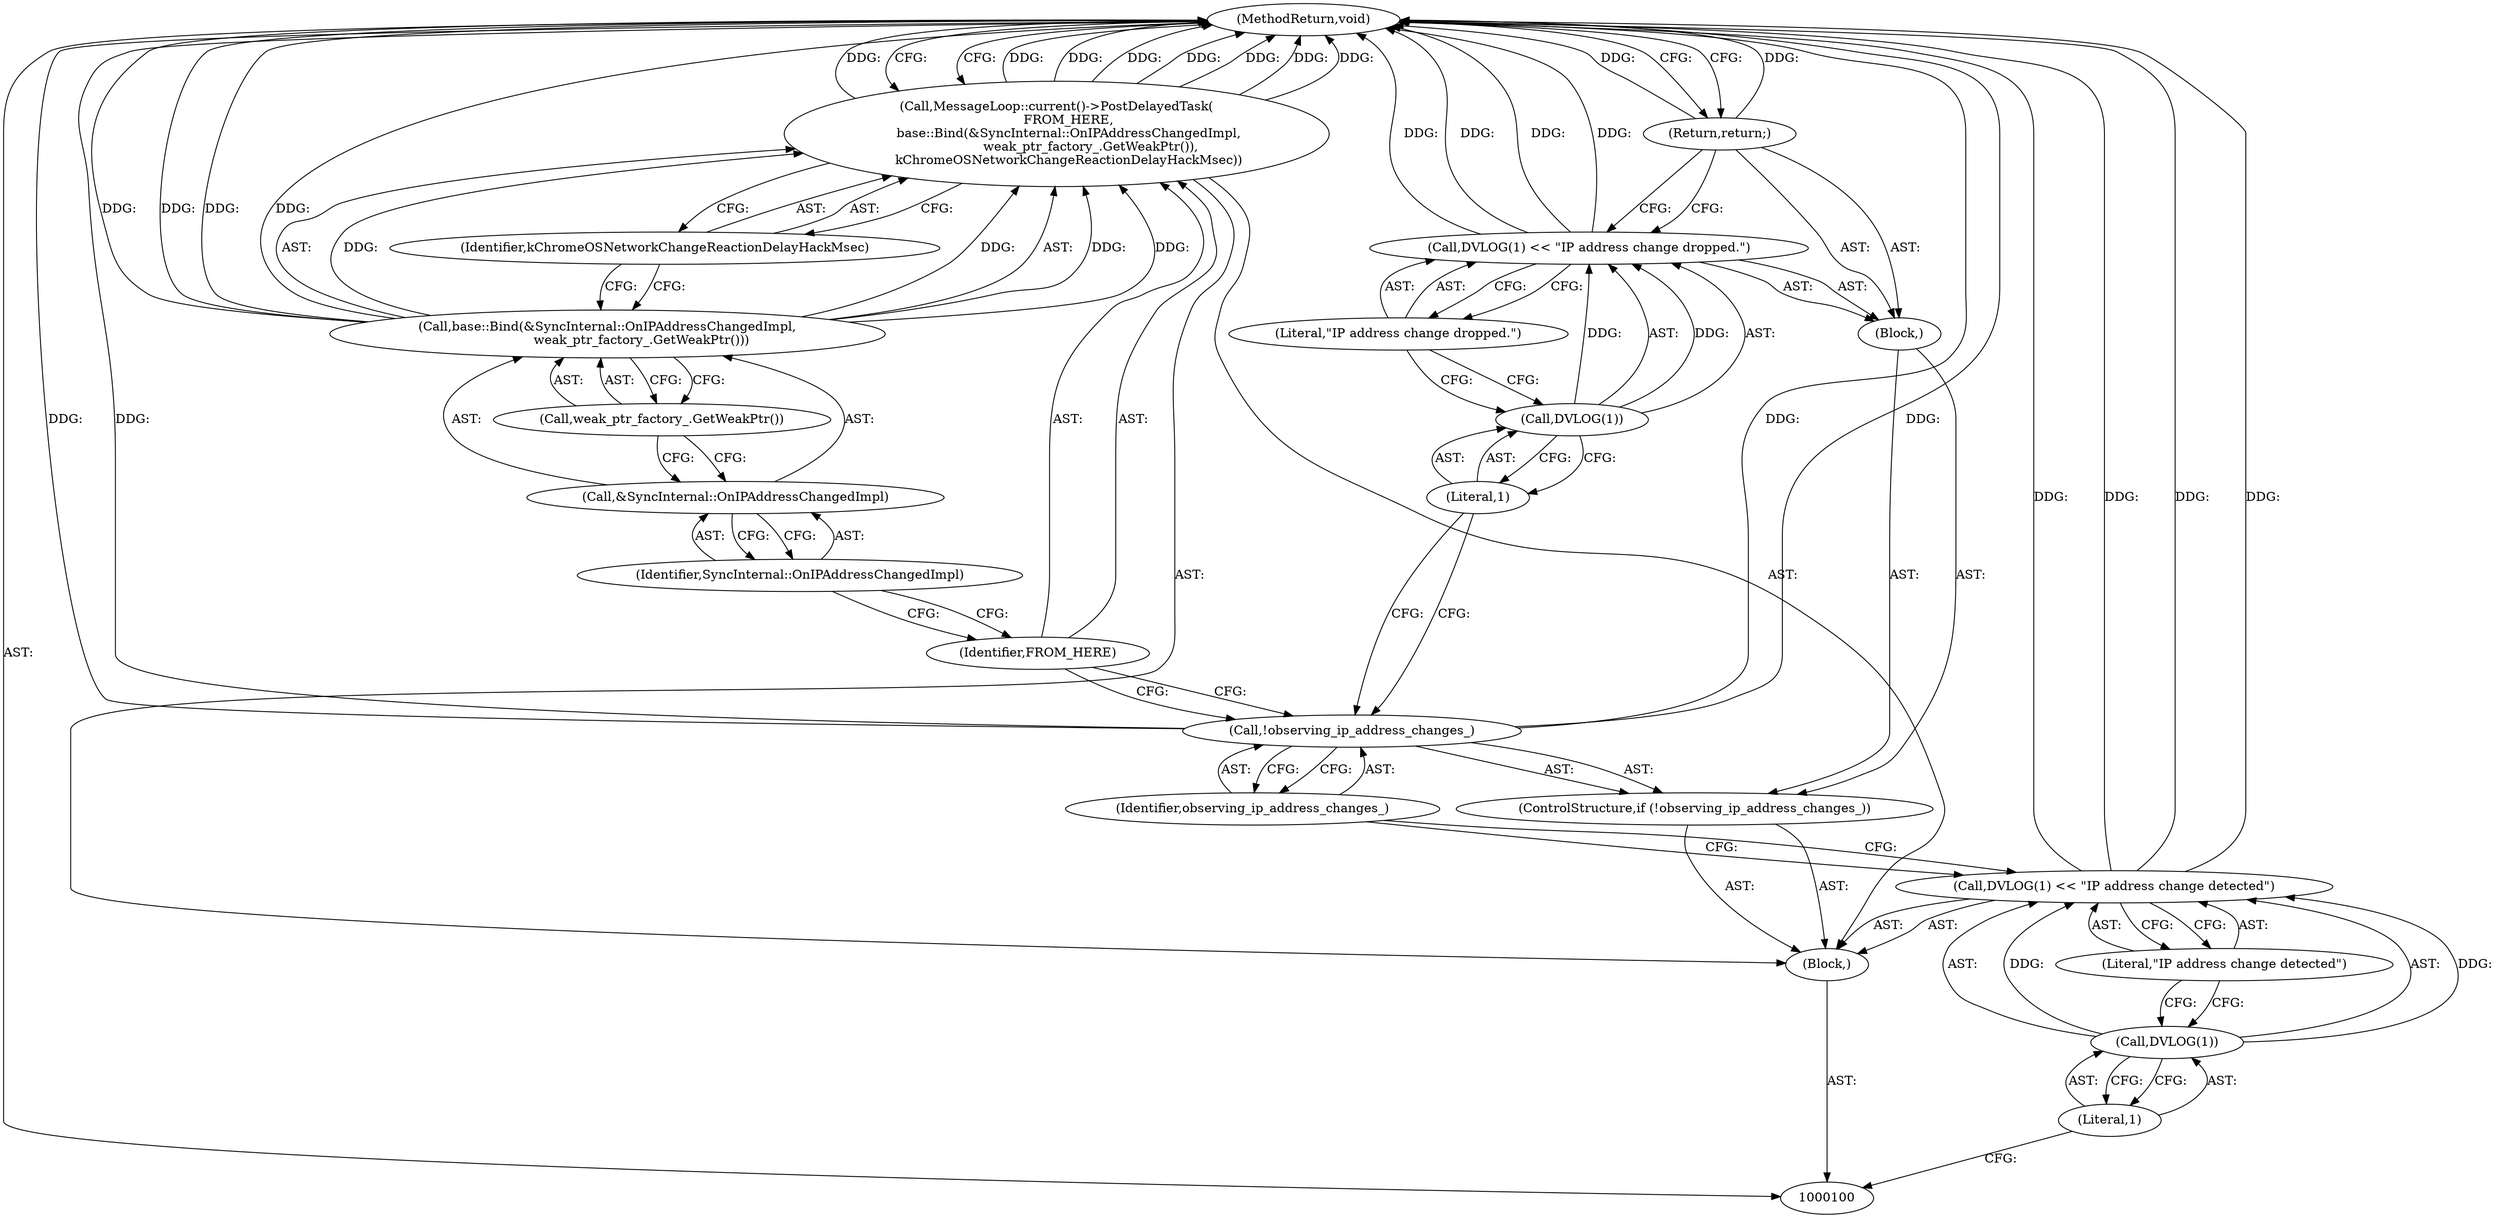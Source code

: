 digraph "1_Chrome_d6cc2749d2f90acc2d92a526c1d2cbebbc101a19" {
"1000122" [label="(MethodReturn,void)"];
"1000101" [label="(Block,)"];
"1000116" [label="(Identifier,FROM_HERE)"];
"1000118" [label="(Call,&SyncInternal::OnIPAddressChangedImpl)"];
"1000119" [label="(Identifier,SyncInternal::OnIPAddressChangedImpl)"];
"1000117" [label="(Call,base::Bind(&SyncInternal::OnIPAddressChangedImpl,\n                 weak_ptr_factory_.GetWeakPtr()))"];
"1000120" [label="(Call,weak_ptr_factory_.GetWeakPtr())"];
"1000121" [label="(Identifier,kChromeOSNetworkChangeReactionDelayHackMsec)"];
"1000105" [label="(Literal,\"IP address change detected\")"];
"1000102" [label="(Call,DVLOG(1) << \"IP address change detected\")"];
"1000103" [label="(Call,DVLOG(1))"];
"1000104" [label="(Literal,1)"];
"1000106" [label="(ControlStructure,if (!observing_ip_address_changes_))"];
"1000109" [label="(Block,)"];
"1000107" [label="(Call,!observing_ip_address_changes_)"];
"1000108" [label="(Identifier,observing_ip_address_changes_)"];
"1000112" [label="(Literal,1)"];
"1000113" [label="(Literal,\"IP address change dropped.\")"];
"1000110" [label="(Call,DVLOG(1) << \"IP address change dropped.\")"];
"1000111" [label="(Call,DVLOG(1))"];
"1000114" [label="(Return,return;)"];
"1000115" [label="(Call,MessageLoop::current()->PostDelayedTask(\n      FROM_HERE,\n      base::Bind(&SyncInternal::OnIPAddressChangedImpl,\n                 weak_ptr_factory_.GetWeakPtr()),\n      kChromeOSNetworkChangeReactionDelayHackMsec))"];
"1000122" -> "1000100"  [label="AST: "];
"1000122" -> "1000114"  [label="CFG: "];
"1000122" -> "1000115"  [label="CFG: "];
"1000115" -> "1000122"  [label="DDG: "];
"1000115" -> "1000122"  [label="DDG: "];
"1000115" -> "1000122"  [label="DDG: "];
"1000115" -> "1000122"  [label="DDG: "];
"1000107" -> "1000122"  [label="DDG: "];
"1000107" -> "1000122"  [label="DDG: "];
"1000102" -> "1000122"  [label="DDG: "];
"1000102" -> "1000122"  [label="DDG: "];
"1000117" -> "1000122"  [label="DDG: "];
"1000117" -> "1000122"  [label="DDG: "];
"1000110" -> "1000122"  [label="DDG: "];
"1000110" -> "1000122"  [label="DDG: "];
"1000114" -> "1000122"  [label="DDG: "];
"1000101" -> "1000100"  [label="AST: "];
"1000102" -> "1000101"  [label="AST: "];
"1000106" -> "1000101"  [label="AST: "];
"1000115" -> "1000101"  [label="AST: "];
"1000116" -> "1000115"  [label="AST: "];
"1000116" -> "1000107"  [label="CFG: "];
"1000119" -> "1000116"  [label="CFG: "];
"1000118" -> "1000117"  [label="AST: "];
"1000118" -> "1000119"  [label="CFG: "];
"1000119" -> "1000118"  [label="AST: "];
"1000120" -> "1000118"  [label="CFG: "];
"1000119" -> "1000118"  [label="AST: "];
"1000119" -> "1000116"  [label="CFG: "];
"1000118" -> "1000119"  [label="CFG: "];
"1000117" -> "1000115"  [label="AST: "];
"1000117" -> "1000120"  [label="CFG: "];
"1000118" -> "1000117"  [label="AST: "];
"1000120" -> "1000117"  [label="AST: "];
"1000121" -> "1000117"  [label="CFG: "];
"1000117" -> "1000122"  [label="DDG: "];
"1000117" -> "1000122"  [label="DDG: "];
"1000117" -> "1000115"  [label="DDG: "];
"1000117" -> "1000115"  [label="DDG: "];
"1000120" -> "1000117"  [label="AST: "];
"1000120" -> "1000118"  [label="CFG: "];
"1000117" -> "1000120"  [label="CFG: "];
"1000121" -> "1000115"  [label="AST: "];
"1000121" -> "1000117"  [label="CFG: "];
"1000115" -> "1000121"  [label="CFG: "];
"1000105" -> "1000102"  [label="AST: "];
"1000105" -> "1000103"  [label="CFG: "];
"1000102" -> "1000105"  [label="CFG: "];
"1000102" -> "1000101"  [label="AST: "];
"1000102" -> "1000105"  [label="CFG: "];
"1000103" -> "1000102"  [label="AST: "];
"1000105" -> "1000102"  [label="AST: "];
"1000108" -> "1000102"  [label="CFG: "];
"1000102" -> "1000122"  [label="DDG: "];
"1000102" -> "1000122"  [label="DDG: "];
"1000103" -> "1000102"  [label="DDG: "];
"1000103" -> "1000102"  [label="AST: "];
"1000103" -> "1000104"  [label="CFG: "];
"1000104" -> "1000103"  [label="AST: "];
"1000105" -> "1000103"  [label="CFG: "];
"1000103" -> "1000102"  [label="DDG: "];
"1000104" -> "1000103"  [label="AST: "];
"1000104" -> "1000100"  [label="CFG: "];
"1000103" -> "1000104"  [label="CFG: "];
"1000106" -> "1000101"  [label="AST: "];
"1000107" -> "1000106"  [label="AST: "];
"1000109" -> "1000106"  [label="AST: "];
"1000109" -> "1000106"  [label="AST: "];
"1000110" -> "1000109"  [label="AST: "];
"1000114" -> "1000109"  [label="AST: "];
"1000107" -> "1000106"  [label="AST: "];
"1000107" -> "1000108"  [label="CFG: "];
"1000108" -> "1000107"  [label="AST: "];
"1000112" -> "1000107"  [label="CFG: "];
"1000116" -> "1000107"  [label="CFG: "];
"1000107" -> "1000122"  [label="DDG: "];
"1000107" -> "1000122"  [label="DDG: "];
"1000108" -> "1000107"  [label="AST: "];
"1000108" -> "1000102"  [label="CFG: "];
"1000107" -> "1000108"  [label="CFG: "];
"1000112" -> "1000111"  [label="AST: "];
"1000112" -> "1000107"  [label="CFG: "];
"1000111" -> "1000112"  [label="CFG: "];
"1000113" -> "1000110"  [label="AST: "];
"1000113" -> "1000111"  [label="CFG: "];
"1000110" -> "1000113"  [label="CFG: "];
"1000110" -> "1000109"  [label="AST: "];
"1000110" -> "1000113"  [label="CFG: "];
"1000111" -> "1000110"  [label="AST: "];
"1000113" -> "1000110"  [label="AST: "];
"1000114" -> "1000110"  [label="CFG: "];
"1000110" -> "1000122"  [label="DDG: "];
"1000110" -> "1000122"  [label="DDG: "];
"1000111" -> "1000110"  [label="DDG: "];
"1000111" -> "1000110"  [label="AST: "];
"1000111" -> "1000112"  [label="CFG: "];
"1000112" -> "1000111"  [label="AST: "];
"1000113" -> "1000111"  [label="CFG: "];
"1000111" -> "1000110"  [label="DDG: "];
"1000114" -> "1000109"  [label="AST: "];
"1000114" -> "1000110"  [label="CFG: "];
"1000122" -> "1000114"  [label="CFG: "];
"1000114" -> "1000122"  [label="DDG: "];
"1000115" -> "1000101"  [label="AST: "];
"1000115" -> "1000121"  [label="CFG: "];
"1000116" -> "1000115"  [label="AST: "];
"1000117" -> "1000115"  [label="AST: "];
"1000121" -> "1000115"  [label="AST: "];
"1000122" -> "1000115"  [label="CFG: "];
"1000115" -> "1000122"  [label="DDG: "];
"1000115" -> "1000122"  [label="DDG: "];
"1000115" -> "1000122"  [label="DDG: "];
"1000115" -> "1000122"  [label="DDG: "];
"1000117" -> "1000115"  [label="DDG: "];
"1000117" -> "1000115"  [label="DDG: "];
}
